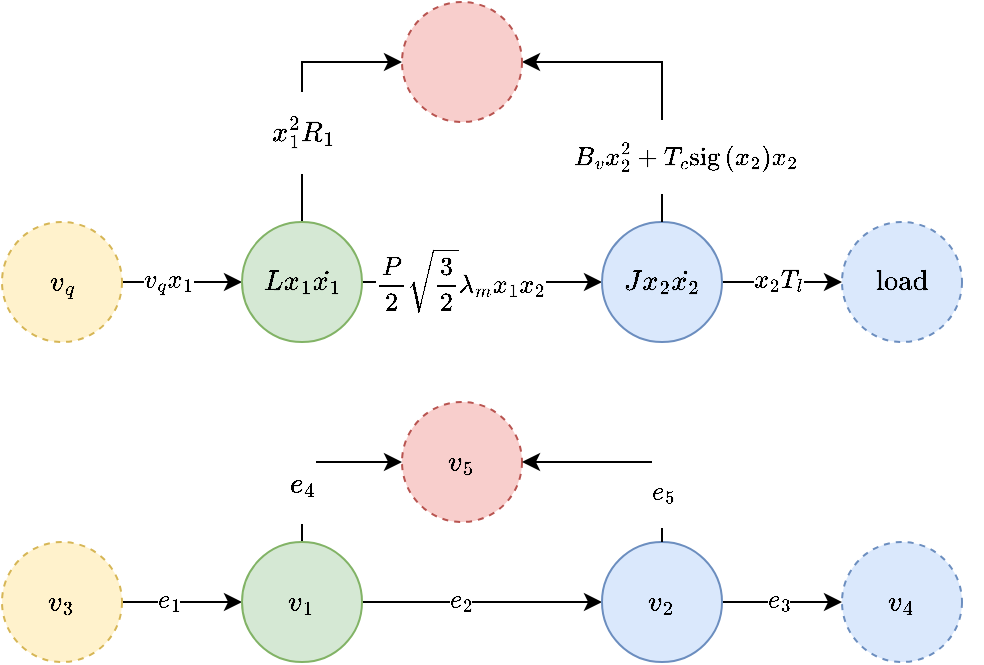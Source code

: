 <mxfile version="14.1.8" type="device"><diagram id="qkD1Uyv4oJS3TJNYdxAf" name="Page-1"><mxGraphModel dx="509" dy="599" grid="1" gridSize="10" guides="1" tooltips="1" connect="1" arrows="1" fold="1" page="1" pageScale="1" pageWidth="850" pageHeight="1100" math="1" shadow="0"><root><mxCell id="0"/><mxCell id="1" parent="0"/><mxCell id="KrP2umfjc1I0FBW_F1Zc-14" style="edgeStyle=orthogonalEdgeStyle;rounded=0;orthogonalLoop=1;jettySize=auto;html=1;exitX=1;exitY=0.5;exitDx=0;exitDy=0;entryX=0;entryY=0.5;entryDx=0;entryDy=0;labelBackgroundColor=none;" parent="1" source="KrP2umfjc1I0FBW_F1Zc-1" target="KrP2umfjc1I0FBW_F1Zc-2" edge="1"><mxGeometry relative="1" as="geometry"/></mxCell><mxCell id="KrP2umfjc1I0FBW_F1Zc-20" value="$$v_qx_1$$" style="edgeLabel;html=1;align=center;verticalAlign=middle;resizable=0;points=[];" parent="KrP2umfjc1I0FBW_F1Zc-14" vertex="1" connectable="0"><mxGeometry x="-0.233" y="1" relative="1" as="geometry"><mxPoint as="offset"/></mxGeometry></mxCell><mxCell id="KrP2umfjc1I0FBW_F1Zc-1" value="$$v_q$$" style="ellipse;whiteSpace=wrap;html=1;aspect=fixed;dashed=1;fillColor=#fff2cc;strokeColor=#d6b656;" parent="1" vertex="1"><mxGeometry x="80" y="160" width="60" height="60" as="geometry"/></mxCell><mxCell id="KrP2umfjc1I0FBW_F1Zc-4" style="edgeStyle=orthogonalEdgeStyle;rounded=0;orthogonalLoop=1;jettySize=auto;html=1;exitX=0.5;exitY=0;exitDx=0;exitDy=0;entryX=0;entryY=0.5;entryDx=0;entryDy=0;labelPosition=center;verticalLabelPosition=middle;align=center;verticalAlign=middle;labelBackgroundColor=none;" parent="1" source="KrP2umfjc1I0FBW_F1Zc-2" target="KrP2umfjc1I0FBW_F1Zc-10" edge="1"><mxGeometry relative="1" as="geometry"><mxPoint x="280" y="120" as="targetPoint"/><Array as="points"><mxPoint x="230" y="80"/></Array></mxGeometry></mxCell><mxCell id="KrP2umfjc1I0FBW_F1Zc-5" value="&lt;span style=&quot;font-size: 12px ; background-color: rgb(248 , 249 , 250)&quot;&gt;$$x_1^2R_1$$&lt;/span&gt;" style="edgeLabel;html=1;align=center;verticalAlign=middle;resizable=0;points=[];" parent="KrP2umfjc1I0FBW_F1Zc-4" vertex="1" connectable="0"><mxGeometry x="-0.231" y="1" relative="1" as="geometry"><mxPoint x="1" y="5" as="offset"/></mxGeometry></mxCell><mxCell id="KrP2umfjc1I0FBW_F1Zc-15" style="edgeStyle=orthogonalEdgeStyle;rounded=0;orthogonalLoop=1;jettySize=auto;html=1;exitX=1;exitY=0.5;exitDx=0;exitDy=0;entryX=0;entryY=0.5;entryDx=0;entryDy=0;labelBackgroundColor=none;" parent="1" source="KrP2umfjc1I0FBW_F1Zc-2" target="KrP2umfjc1I0FBW_F1Zc-6" edge="1"><mxGeometry relative="1" as="geometry"/></mxCell><mxCell id="KrP2umfjc1I0FBW_F1Zc-21" value="$$\frac{P}{2}\sqrt{\frac{3}{2}}\lambda_mx_1x_2$$" style="edgeLabel;html=1;align=center;verticalAlign=middle;resizable=0;points=[];" parent="KrP2umfjc1I0FBW_F1Zc-15" vertex="1" connectable="0"><mxGeometry x="-0.195" y="1" relative="1" as="geometry"><mxPoint as="offset"/></mxGeometry></mxCell><mxCell id="KrP2umfjc1I0FBW_F1Zc-2" value="$$Lx_1\dot{x_1}$$" style="ellipse;whiteSpace=wrap;html=1;aspect=fixed;fillColor=#d5e8d4;strokeColor=#82b366;" parent="1" vertex="1"><mxGeometry x="200" y="160" width="60" height="60" as="geometry"/></mxCell><mxCell id="_fSLWIzBRhAzMQqpj38E-3" style="edgeStyle=orthogonalEdgeStyle;rounded=0;orthogonalLoop=1;jettySize=auto;html=1;exitX=1;exitY=0.5;exitDx=0;exitDy=0;entryX=0;entryY=0.5;entryDx=0;entryDy=0;" parent="1" source="KrP2umfjc1I0FBW_F1Zc-6" target="_fSLWIzBRhAzMQqpj38E-2" edge="1"><mxGeometry relative="1" as="geometry"><Array as="points"><mxPoint x="490" y="190"/><mxPoint x="490" y="190"/></Array></mxGeometry></mxCell><mxCell id="_fSLWIzBRhAzMQqpj38E-5" value="$$x_2T_l$$" style="edgeLabel;html=1;align=center;verticalAlign=middle;resizable=0;points=[];" parent="_fSLWIzBRhAzMQqpj38E-3" vertex="1" connectable="0"><mxGeometry x="-0.063" y="1" relative="1" as="geometry"><mxPoint as="offset"/></mxGeometry></mxCell><mxCell id="KrP2umfjc1I0FBW_F1Zc-6" value="$$Jx_2\dot{x_2}$$" style="ellipse;whiteSpace=wrap;html=1;aspect=fixed;fillColor=#dae8fc;strokeColor=#6c8ebf;" parent="1" vertex="1"><mxGeometry x="380" y="160" width="60" height="60" as="geometry"/></mxCell><mxCell id="KrP2umfjc1I0FBW_F1Zc-11" style="edgeStyle=orthogonalEdgeStyle;rounded=0;orthogonalLoop=1;jettySize=auto;html=1;exitX=0.5;exitY=0;exitDx=0;exitDy=0;entryX=1;entryY=0.5;entryDx=0;entryDy=0;labelBackgroundColor=none;" parent="1" source="KrP2umfjc1I0FBW_F1Zc-6" target="KrP2umfjc1I0FBW_F1Zc-10" edge="1"><mxGeometry relative="1" as="geometry"><mxPoint x="710" y="160" as="sourcePoint"/></mxGeometry></mxCell><mxCell id="_fSLWIzBRhAzMQqpj38E-1" value="$$B_vx_2^2+T_c\text{sig}\left({x_2}\right)x_2$$" style="edgeLabel;html=1;align=center;verticalAlign=middle;resizable=0;points=[];" parent="KrP2umfjc1I0FBW_F1Zc-11" vertex="1" connectable="0"><mxGeometry x="-0.559" y="-12" relative="1" as="geometry"><mxPoint as="offset"/></mxGeometry></mxCell><mxCell id="KrP2umfjc1I0FBW_F1Zc-10" value="" style="ellipse;whiteSpace=wrap;html=1;aspect=fixed;dashed=1;fillColor=#f8cecc;strokeColor=#b85450;" parent="1" vertex="1"><mxGeometry x="280" y="50" width="60" height="60" as="geometry"/></mxCell><mxCell id="_fSLWIzBRhAzMQqpj38E-2" value="$$\text{load}$$" style="ellipse;whiteSpace=wrap;html=1;aspect=fixed;dashed=1;fillColor=#dae8fc;strokeColor=#6c8ebf;" parent="1" vertex="1"><mxGeometry x="500" y="160" width="60" height="60" as="geometry"/></mxCell><mxCell id="s9NbE0hBtev_F8HX36Qj-1" style="edgeStyle=orthogonalEdgeStyle;rounded=0;orthogonalLoop=1;jettySize=auto;html=1;exitX=1;exitY=0.5;exitDx=0;exitDy=0;entryX=0;entryY=0.5;entryDx=0;entryDy=0;labelBackgroundColor=none;" parent="1" source="s9NbE0hBtev_F8HX36Qj-3" target="s9NbE0hBtev_F8HX36Qj-8" edge="1"><mxGeometry relative="1" as="geometry"/></mxCell><mxCell id="s9NbE0hBtev_F8HX36Qj-2" value="$$e_1$$" style="edgeLabel;html=1;align=center;verticalAlign=middle;resizable=0;points=[];" parent="s9NbE0hBtev_F8HX36Qj-1" vertex="1" connectable="0"><mxGeometry x="-0.233" y="1" relative="1" as="geometry"><mxPoint as="offset"/></mxGeometry></mxCell><mxCell id="s9NbE0hBtev_F8HX36Qj-3" value="$$v_3$$" style="ellipse;whiteSpace=wrap;html=1;aspect=fixed;dashed=1;fillColor=#fff2cc;strokeColor=#d6b656;" parent="1" vertex="1"><mxGeometry x="80" y="320" width="60" height="60" as="geometry"/></mxCell><mxCell id="s9NbE0hBtev_F8HX36Qj-4" style="edgeStyle=orthogonalEdgeStyle;rounded=0;orthogonalLoop=1;jettySize=auto;html=1;exitX=0.5;exitY=0;exitDx=0;exitDy=0;entryX=0;entryY=0.5;entryDx=0;entryDy=0;labelPosition=center;verticalLabelPosition=middle;align=center;verticalAlign=middle;labelBackgroundColor=none;" parent="1" source="s9NbE0hBtev_F8HX36Qj-8" target="s9NbE0hBtev_F8HX36Qj-9" edge="1"><mxGeometry relative="1" as="geometry"/></mxCell><mxCell id="s9NbE0hBtev_F8HX36Qj-5" value="&lt;span style=&quot;font-size: 12px ; background-color: rgb(248 , 249 , 250)&quot;&gt;$$e_4$$&lt;/span&gt;" style="edgeLabel;html=1;align=center;verticalAlign=middle;resizable=0;points=[];" parent="s9NbE0hBtev_F8HX36Qj-4" vertex="1" connectable="0"><mxGeometry x="-0.231" y="1" relative="1" as="geometry"><mxPoint x="1" y="5" as="offset"/></mxGeometry></mxCell><mxCell id="s9NbE0hBtev_F8HX36Qj-6" style="edgeStyle=orthogonalEdgeStyle;rounded=0;orthogonalLoop=1;jettySize=auto;html=1;exitX=1;exitY=0.5;exitDx=0;exitDy=0;entryX=0;entryY=0.5;entryDx=0;entryDy=0;labelBackgroundColor=none;" parent="1" source="s9NbE0hBtev_F8HX36Qj-8" target="s9NbE0hBtev_F8HX36Qj-12" edge="1"><mxGeometry relative="1" as="geometry"/></mxCell><mxCell id="s9NbE0hBtev_F8HX36Qj-7" value="$$e_2$$" style="edgeLabel;html=1;align=center;verticalAlign=middle;resizable=0;points=[];" parent="s9NbE0hBtev_F8HX36Qj-6" vertex="1" connectable="0"><mxGeometry x="-0.195" y="1" relative="1" as="geometry"><mxPoint as="offset"/></mxGeometry></mxCell><mxCell id="s9NbE0hBtev_F8HX36Qj-8" value="$$v_1$$" style="ellipse;whiteSpace=wrap;html=1;aspect=fixed;fillColor=#d5e8d4;strokeColor=#82b366;" parent="1" vertex="1"><mxGeometry x="200" y="320" width="60" height="60" as="geometry"/></mxCell><mxCell id="s9NbE0hBtev_F8HX36Qj-9" value="$$v_5$$" style="ellipse;whiteSpace=wrap;html=1;aspect=fixed;dashed=1;fillColor=#f8cecc;strokeColor=#b85450;" parent="1" vertex="1"><mxGeometry x="280" y="250" width="60" height="60" as="geometry"/></mxCell><mxCell id="s9NbE0hBtev_F8HX36Qj-10" style="edgeStyle=orthogonalEdgeStyle;rounded=0;orthogonalLoop=1;jettySize=auto;html=1;exitX=1;exitY=0.5;exitDx=0;exitDy=0;entryX=0;entryY=0.5;entryDx=0;entryDy=0;" parent="1" source="s9NbE0hBtev_F8HX36Qj-12" target="s9NbE0hBtev_F8HX36Qj-16" edge="1"><mxGeometry relative="1" as="geometry"><Array as="points"><mxPoint x="490" y="350"/><mxPoint x="490" y="350"/></Array></mxGeometry></mxCell><mxCell id="s9NbE0hBtev_F8HX36Qj-11" value="$$e_3$$" style="edgeLabel;html=1;align=center;verticalAlign=middle;resizable=0;points=[];" parent="s9NbE0hBtev_F8HX36Qj-10" vertex="1" connectable="0"><mxGeometry x="-0.063" y="1" relative="1" as="geometry"><mxPoint as="offset"/></mxGeometry></mxCell><mxCell id="s9NbE0hBtev_F8HX36Qj-12" value="$$v_2$$" style="ellipse;whiteSpace=wrap;html=1;aspect=fixed;fillColor=#dae8fc;strokeColor=#6c8ebf;" parent="1" vertex="1"><mxGeometry x="380" y="320" width="60" height="60" as="geometry"/></mxCell><mxCell id="s9NbE0hBtev_F8HX36Qj-13" style="edgeStyle=orthogonalEdgeStyle;rounded=0;orthogonalLoop=1;jettySize=auto;html=1;exitX=0.5;exitY=0;exitDx=0;exitDy=0;entryX=1;entryY=0.5;entryDx=0;entryDy=0;labelBackgroundColor=none;" parent="1" source="s9NbE0hBtev_F8HX36Qj-12" target="s9NbE0hBtev_F8HX36Qj-9" edge="1"><mxGeometry relative="1" as="geometry"><mxPoint x="710" y="320" as="sourcePoint"/><mxPoint x="500" y="280" as="targetPoint"/></mxGeometry></mxCell><mxCell id="s9NbE0hBtev_F8HX36Qj-14" value="$$e_5$$" style="edgeLabel;html=1;align=center;verticalAlign=middle;resizable=0;points=[];" parent="s9NbE0hBtev_F8HX36Qj-13" vertex="1" connectable="0"><mxGeometry x="-0.559" y="-12" relative="1" as="geometry"><mxPoint x="-12" y="-1" as="offset"/></mxGeometry></mxCell><mxCell id="s9NbE0hBtev_F8HX36Qj-16" value="$$v_4$$" style="ellipse;whiteSpace=wrap;html=1;aspect=fixed;dashed=1;fillColor=#dae8fc;strokeColor=#6c8ebf;" parent="1" vertex="1"><mxGeometry x="500" y="320" width="60" height="60" as="geometry"/></mxCell></root></mxGraphModel></diagram></mxfile>